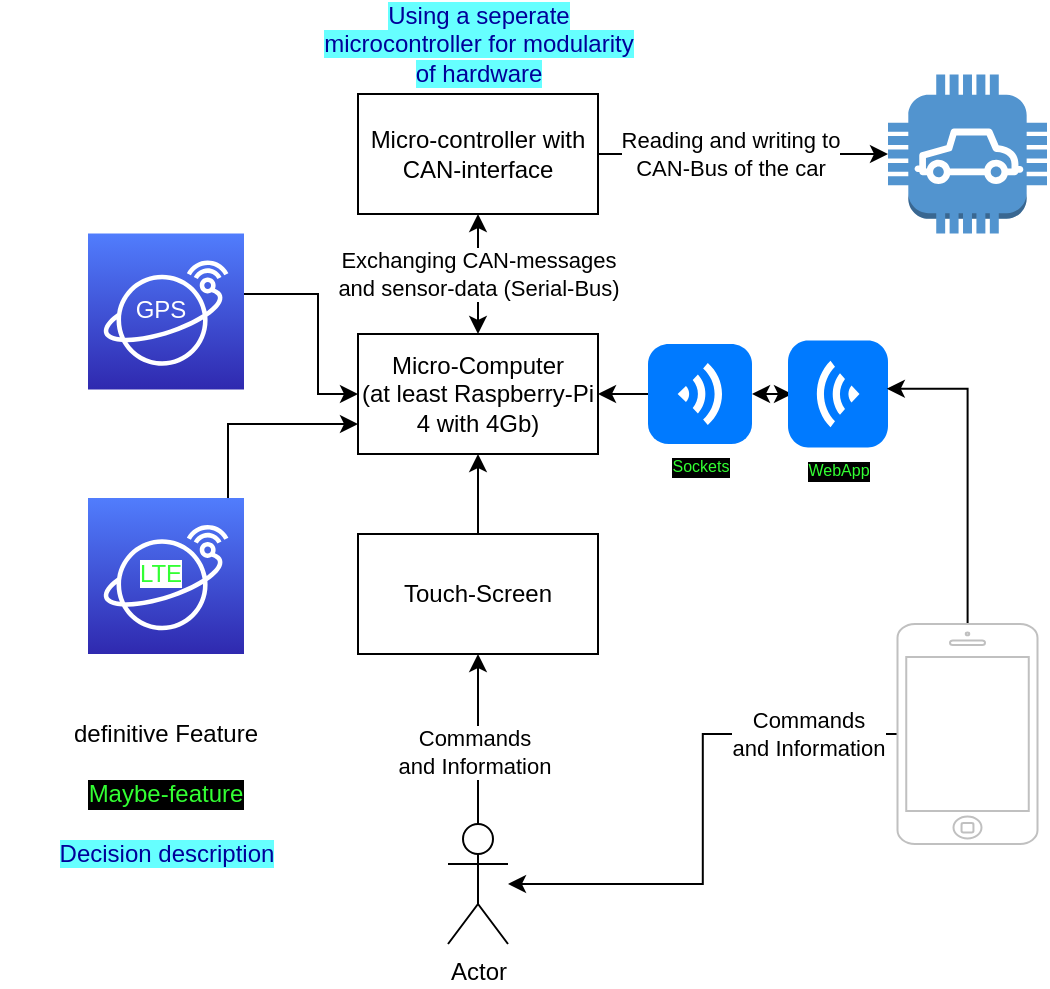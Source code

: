 <mxfile version="21.6.8" type="device" pages="2">
  <diagram name="Kontext-Sicht" id="t0sFgWNT8tQEyjmQq_ZU">
    <mxGraphModel dx="2058" dy="1188" grid="1" gridSize="10" guides="1" tooltips="1" connect="1" arrows="1" fold="1" page="1" pageScale="1" pageWidth="827" pageHeight="1169" math="0" shadow="0">
      <root>
        <mxCell id="0" />
        <mxCell id="1" parent="0" />
        <mxCell id="kug-5nJ1MY8cepRI4tOA-3" style="edgeStyle=orthogonalEdgeStyle;rounded=0;orthogonalLoop=1;jettySize=auto;html=1;" parent="1" source="kug-5nJ1MY8cepRI4tOA-1" target="kug-5nJ1MY8cepRI4tOA-2" edge="1">
          <mxGeometry relative="1" as="geometry" />
        </mxCell>
        <mxCell id="kug-5nJ1MY8cepRI4tOA-4" value="Commands&lt;br&gt;and Information" style="edgeLabel;html=1;align=center;verticalAlign=middle;resizable=0;points=[];" parent="kug-5nJ1MY8cepRI4tOA-3" vertex="1" connectable="0">
          <mxGeometry x="-0.153" y="2" relative="1" as="geometry">
            <mxPoint as="offset" />
          </mxGeometry>
        </mxCell>
        <mxCell id="kug-5nJ1MY8cepRI4tOA-1" value="Actor" style="shape=umlActor;verticalLabelPosition=bottom;verticalAlign=top;html=1;outlineConnect=0;" parent="1" vertex="1">
          <mxGeometry x="340" y="585" width="30" height="60" as="geometry" />
        </mxCell>
        <mxCell id="kug-5nJ1MY8cepRI4tOA-8" style="edgeStyle=orthogonalEdgeStyle;rounded=0;orthogonalLoop=1;jettySize=auto;html=1;" parent="1" source="kug-5nJ1MY8cepRI4tOA-2" target="kug-5nJ1MY8cepRI4tOA-5" edge="1">
          <mxGeometry relative="1" as="geometry" />
        </mxCell>
        <mxCell id="kug-5nJ1MY8cepRI4tOA-2" value="Touch-Screen" style="rounded=0;whiteSpace=wrap;html=1;" parent="1" vertex="1">
          <mxGeometry x="295" y="440" width="120" height="60" as="geometry" />
        </mxCell>
        <mxCell id="kug-5nJ1MY8cepRI4tOA-9" style="edgeStyle=orthogonalEdgeStyle;rounded=0;orthogonalLoop=1;jettySize=auto;html=1;entryX=0.5;entryY=1;entryDx=0;entryDy=0;startArrow=classic;startFill=1;" parent="1" source="kug-5nJ1MY8cepRI4tOA-5" target="kug-5nJ1MY8cepRI4tOA-7" edge="1">
          <mxGeometry relative="1" as="geometry" />
        </mxCell>
        <mxCell id="kug-5nJ1MY8cepRI4tOA-10" value="Exchanging CAN-messages&lt;br&gt;and sensor-data (Serial-Bus)" style="edgeLabel;html=1;align=center;verticalAlign=middle;resizable=0;points=[];" parent="kug-5nJ1MY8cepRI4tOA-9" vertex="1" connectable="0">
          <mxGeometry x="-0.3" y="-3" relative="1" as="geometry">
            <mxPoint x="-3" y="-9" as="offset" />
          </mxGeometry>
        </mxCell>
        <mxCell id="kug-5nJ1MY8cepRI4tOA-5" value="Micro-Computer&lt;br&gt;(at least Raspberry-Pi 4 with 4Gb)" style="rounded=0;whiteSpace=wrap;html=1;" parent="1" vertex="1">
          <mxGeometry x="295" y="340" width="120" height="60" as="geometry" />
        </mxCell>
        <mxCell id="kug-5nJ1MY8cepRI4tOA-12" style="edgeStyle=orthogonalEdgeStyle;rounded=0;orthogonalLoop=1;jettySize=auto;html=1;entryX=0;entryY=0.5;entryDx=0;entryDy=0;entryPerimeter=0;" parent="1" source="kug-5nJ1MY8cepRI4tOA-7" target="kug-5nJ1MY8cepRI4tOA-11" edge="1">
          <mxGeometry relative="1" as="geometry" />
        </mxCell>
        <mxCell id="kug-5nJ1MY8cepRI4tOA-13" value="Reading and writing to &lt;br&gt;CAN-Bus of the car" style="edgeLabel;html=1;align=center;verticalAlign=middle;resizable=0;points=[];" parent="kug-5nJ1MY8cepRI4tOA-12" vertex="1" connectable="0">
          <mxGeometry x="-0.331" y="-3" relative="1" as="geometry">
            <mxPoint x="17" y="-3" as="offset" />
          </mxGeometry>
        </mxCell>
        <mxCell id="kug-5nJ1MY8cepRI4tOA-7" value="Micro-controller with CAN-interface" style="rounded=0;whiteSpace=wrap;html=1;" parent="1" vertex="1">
          <mxGeometry x="295" y="220" width="120" height="60" as="geometry" />
        </mxCell>
        <mxCell id="kug-5nJ1MY8cepRI4tOA-11" value="" style="outlineConnect=0;dashed=0;verticalLabelPosition=bottom;verticalAlign=top;align=center;html=1;shape=mxgraph.aws3.car;fillColor=#5294CF;gradientColor=none;" parent="1" vertex="1">
          <mxGeometry x="560" y="210.25" width="79.5" height="79.5" as="geometry" />
        </mxCell>
        <mxCell id="bq3ROBO4nfzvavvYYUcx-4" value="" style="edgeStyle=orthogonalEdgeStyle;rounded=0;orthogonalLoop=1;jettySize=auto;html=1;entryX=0;entryY=0.5;entryDx=0;entryDy=0;" parent="1" source="bq3ROBO4nfzvavvYYUcx-2" target="kug-5nJ1MY8cepRI4tOA-5" edge="1">
          <mxGeometry relative="1" as="geometry">
            <Array as="points">
              <mxPoint x="275" y="320" />
              <mxPoint x="275" y="370" />
            </Array>
          </mxGeometry>
        </mxCell>
        <mxCell id="bq3ROBO4nfzvavvYYUcx-2" value="GPS" style="sketch=0;points=[[0,0,0],[0.25,0,0],[0.5,0,0],[0.75,0,0],[1,0,0],[0,1,0],[0.25,1,0],[0.5,1,0],[0.75,1,0],[1,1,0],[0,0.25,0],[0,0.5,0],[0,0.75,0],[1,0.25,0],[1,0.5,0],[1,0.75,0]];outlineConnect=0;fontColor=#FFFFFF;gradientColor=#517DFD;gradientDirection=north;fillColor=#2F29AF;strokeColor=#ffffff;dashed=0;verticalLabelPosition=bottom;verticalAlign=top;align=center;html=1;fontSize=12;fontStyle=0;aspect=fixed;shape=mxgraph.aws4.resourceIcon;resIcon=mxgraph.aws4.satellite;spacingTop=-54;spacingRight=6;" parent="1" vertex="1">
          <mxGeometry x="160" y="289.75" width="78" height="78" as="geometry" />
        </mxCell>
        <mxCell id="bq3ROBO4nfzvavvYYUcx-8" style="edgeStyle=orthogonalEdgeStyle;rounded=0;orthogonalLoop=1;jettySize=auto;html=1;entryX=0;entryY=0.75;entryDx=0;entryDy=0;" parent="1" source="bq3ROBO4nfzvavvYYUcx-6" target="kug-5nJ1MY8cepRI4tOA-5" edge="1">
          <mxGeometry relative="1" as="geometry">
            <Array as="points">
              <mxPoint x="230" y="385" />
            </Array>
          </mxGeometry>
        </mxCell>
        <mxCell id="bq3ROBO4nfzvavvYYUcx-6" value="LTE" style="sketch=0;points=[[0,0,0],[0.25,0,0],[0.5,0,0],[0.75,0,0],[1,0,0],[0,1,0],[0.25,1,0],[0.5,1,0],[0.75,1,0],[1,1,0],[0,0.25,0],[0,0.5,0],[0,0.75,0],[1,0.25,0],[1,0.5,0],[1,0.75,0]];outlineConnect=0;fontColor=#33FF33;gradientColor=#517DFD;gradientDirection=north;fillColor=#2F29AF;strokeColor=#ffffff;dashed=0;verticalLabelPosition=bottom;verticalAlign=top;align=center;html=1;fontSize=12;fontStyle=0;aspect=fixed;shape=mxgraph.aws4.resourceIcon;resIcon=mxgraph.aws4.satellite;spacingTop=-54;spacingRight=6;labelBackgroundColor=default;labelBorderColor=none;" parent="1" vertex="1">
          <mxGeometry x="160" y="422" width="78" height="78" as="geometry" />
        </mxCell>
        <mxCell id="bq3ROBO4nfzvavvYYUcx-7" value="&lt;font color=&quot;#33ff33&quot;&gt;Maybe-feature&lt;/font&gt;" style="text;html=1;strokeColor=none;fillColor=none;align=center;verticalAlign=middle;whiteSpace=wrap;rounded=0;labelBackgroundColor=#000000;" parent="1" vertex="1">
          <mxGeometry x="144" y="555" width="110" height="30" as="geometry" />
        </mxCell>
        <mxCell id="bq3ROBO4nfzvavvYYUcx-9" value="definitive Feature" style="text;html=1;strokeColor=none;fillColor=none;align=center;verticalAlign=middle;whiteSpace=wrap;rounded=0;" parent="1" vertex="1">
          <mxGeometry x="149" y="525" width="100" height="30" as="geometry" />
        </mxCell>
        <mxCell id="bq3ROBO4nfzvavvYYUcx-13" style="edgeStyle=orthogonalEdgeStyle;rounded=0;orthogonalLoop=1;jettySize=auto;html=1;" parent="1" source="bq3ROBO4nfzvavvYYUcx-10" target="kug-5nJ1MY8cepRI4tOA-5" edge="1">
          <mxGeometry relative="1" as="geometry" />
        </mxCell>
        <mxCell id="bq3ROBO4nfzvavvYYUcx-21" style="edgeStyle=orthogonalEdgeStyle;rounded=0;orthogonalLoop=1;jettySize=auto;html=1;startArrow=classic;startFill=1;" parent="1" source="bq3ROBO4nfzvavvYYUcx-10" target="bq3ROBO4nfzvavvYYUcx-14" edge="1">
          <mxGeometry relative="1" as="geometry" />
        </mxCell>
        <mxCell id="bq3ROBO4nfzvavvYYUcx-10" value="Sockets" style="html=1;strokeWidth=1;shadow=0;dashed=0;shape=mxgraph.ios7.misc.wifi;fillColor=#007AFF;strokeColor=none;buttonText=;strokeColor2=#222222;fontColor=#33FF33;fontSize=8;verticalLabelPosition=bottom;verticalAlign=top;align=center;sketch=0;direction=south;labelBackgroundColor=#000000;" parent="1" vertex="1">
          <mxGeometry x="440" y="345" width="52" height="50" as="geometry" />
        </mxCell>
        <mxCell id="bq3ROBO4nfzvavvYYUcx-14" value="WebApp" style="html=1;strokeWidth=1;shadow=0;dashed=0;shape=mxgraph.ios7.misc.wifi;fillColor=#007AFF;strokeColor=none;buttonText=;strokeColor2=#222222;fontColor=#33FF33;fontSize=8;verticalLabelPosition=bottom;verticalAlign=top;align=center;sketch=0;direction=north;labelBackgroundColor=#000000;" parent="1" vertex="1">
          <mxGeometry x="510" y="343.25" width="50" height="53.5" as="geometry" />
        </mxCell>
        <mxCell id="bq3ROBO4nfzvavvYYUcx-17" style="edgeStyle=orthogonalEdgeStyle;rounded=0;orthogonalLoop=1;jettySize=auto;html=1;entryX=0.549;entryY=0.988;entryDx=0;entryDy=0;entryPerimeter=0;" parent="1" source="bq3ROBO4nfzvavvYYUcx-16" target="bq3ROBO4nfzvavvYYUcx-14" edge="1">
          <mxGeometry relative="1" as="geometry">
            <Array as="points">
              <mxPoint x="600" y="367" />
            </Array>
          </mxGeometry>
        </mxCell>
        <mxCell id="bq3ROBO4nfzvavvYYUcx-18" style="edgeStyle=orthogonalEdgeStyle;rounded=0;orthogonalLoop=1;jettySize=auto;html=1;" parent="1" source="bq3ROBO4nfzvavvYYUcx-16" target="kug-5nJ1MY8cepRI4tOA-1" edge="1">
          <mxGeometry relative="1" as="geometry" />
        </mxCell>
        <mxCell id="bq3ROBO4nfzvavvYYUcx-19" value="Commands&lt;br&gt;and Information" style="edgeLabel;html=1;align=center;verticalAlign=middle;resizable=0;points=[];" parent="bq3ROBO4nfzvavvYYUcx-18" vertex="1" connectable="0">
          <mxGeometry x="-0.569" y="1" relative="1" as="geometry">
            <mxPoint x="13" y="-1" as="offset" />
          </mxGeometry>
        </mxCell>
        <mxCell id="bq3ROBO4nfzvavvYYUcx-16" value="" style="html=1;verticalLabelPosition=bottom;labelBackgroundColor=#ffffff;verticalAlign=top;shadow=0;dashed=0;strokeWidth=1;shape=mxgraph.ios7.misc.iphone;strokeColor=#c0c0c0;" parent="1" vertex="1">
          <mxGeometry x="564.75" y="485" width="70" height="110" as="geometry" />
        </mxCell>
        <mxCell id="1kwzuOJFV62ugtMtt7bk-1" value="&lt;font style=&quot;background-color: rgb(102, 255, 255);&quot; color=&quot;#000099&quot;&gt;Using a seperate microcontroller for modularity of hardware&lt;/font&gt;" style="text;html=1;strokeColor=none;fillColor=none;align=center;verticalAlign=middle;whiteSpace=wrap;rounded=0;" parent="1" vertex="1">
          <mxGeometry x="272.5" y="180.25" width="165" height="30" as="geometry" />
        </mxCell>
        <mxCell id="1kwzuOJFV62ugtMtt7bk-2" value="&lt;font color=&quot;#000099&quot;&gt;&lt;span style=&quot;background-color: rgb(102, 255, 255);&quot;&gt;Decision description&lt;/span&gt;&lt;/font&gt;" style="text;html=1;strokeColor=none;fillColor=none;align=center;verticalAlign=middle;whiteSpace=wrap;rounded=0;" parent="1" vertex="1">
          <mxGeometry x="116.5" y="584.5" width="165" height="30" as="geometry" />
        </mxCell>
      </root>
    </mxGraphModel>
  </diagram>
  <diagram id="3xzeAInlUBjt0OYzqVKU" name="Baustein-Sicht">
    <mxGraphModel dx="2058" dy="1188" grid="1" gridSize="10" guides="1" tooltips="1" connect="1" arrows="1" fold="1" page="1" pageScale="1" pageWidth="827" pageHeight="1169" math="0" shadow="0">
      <root>
        <mxCell id="0" />
        <mxCell id="1" parent="0" />
        <mxCell id="3JwKK_K20vSuEXQjIA8J-3" value="View" style="shape=module;align=left;spacingLeft=20;align=center;verticalAlign=top;whiteSpace=wrap;html=1;" parent="1" vertex="1">
          <mxGeometry x="354.41" y="640" width="91.18" height="40" as="geometry" />
        </mxCell>
        <mxCell id="-_PIp6c2TTKtGbvZO-v3-9" style="edgeStyle=orthogonalEdgeStyle;rounded=0;orthogonalLoop=1;jettySize=auto;html=1;entryX=0.5;entryY=1;entryDx=0;entryDy=0;" parent="1" source="3JwKK_K20vSuEXQjIA8J-4" target="-_PIp6c2TTKtGbvZO-v3-1" edge="1">
          <mxGeometry relative="1" as="geometry" />
        </mxCell>
        <mxCell id="3JwKK_K20vSuEXQjIA8J-4" value="Message-Manager" style="shape=module;align=left;spacingLeft=20;align=center;verticalAlign=top;whiteSpace=wrap;html=1;" parent="1" vertex="1">
          <mxGeometry x="353.82" y="450" width="91.18" height="40" as="geometry" />
        </mxCell>
        <mxCell id="-_PIp6c2TTKtGbvZO-v3-1" value="CAN-Transceiver&lt;br&gt;(Arduino c++)" style="shape=module;align=left;spacingLeft=20;align=center;verticalAlign=top;whiteSpace=wrap;html=1;" parent="1" vertex="1">
          <mxGeometry x="345.96" y="360" width="108.09" height="60" as="geometry" />
        </mxCell>
        <mxCell id="-_PIp6c2TTKtGbvZO-v3-2" value="" style="endArrow=none;html=1;rounded=0;" parent="1" edge="1">
          <mxGeometry width="50" height="50" relative="1" as="geometry">
            <mxPoint x="250" y="440" as="sourcePoint" />
            <mxPoint x="610" y="440" as="targetPoint" />
          </mxGeometry>
        </mxCell>
        <mxCell id="-_PIp6c2TTKtGbvZO-v3-3" value="" style="endArrow=none;html=1;rounded=0;" parent="1" edge="1">
          <mxGeometry width="50" height="50" relative="1" as="geometry">
            <mxPoint x="250" y="630" as="sourcePoint" />
            <mxPoint x="610" y="630" as="targetPoint" />
          </mxGeometry>
        </mxCell>
        <mxCell id="-_PIp6c2TTKtGbvZO-v3-4" value="Kommunikationsschicht" style="text;html=1;strokeColor=none;fillColor=none;align=center;verticalAlign=middle;whiteSpace=wrap;rounded=0;" parent="1" vertex="1">
          <mxGeometry x="580" y="410" width="130" height="30" as="geometry" />
        </mxCell>
        <mxCell id="-_PIp6c2TTKtGbvZO-v3-6" value="Präsentationsschicht" style="text;html=1;strokeColor=none;fillColor=none;align=center;verticalAlign=middle;whiteSpace=wrap;rounded=0;" parent="1" vertex="1">
          <mxGeometry x="590" y="630" width="110" height="30" as="geometry" />
        </mxCell>
        <mxCell id="-_PIp6c2TTKtGbvZO-v3-7" value="Verarbeitungsschicht" style="text;html=1;strokeColor=none;fillColor=none;align=center;verticalAlign=middle;whiteSpace=wrap;rounded=0;" parent="1" vertex="1">
          <mxGeometry x="590" y="590" width="110" height="30" as="geometry" />
        </mxCell>
        <mxCell id="S5E4gUCanQm0yQMCbTIP-7" style="edgeStyle=orthogonalEdgeStyle;rounded=0;orthogonalLoop=1;jettySize=auto;html=1;entryX=0;entryY=0;entryDx=0;entryDy=35;entryPerimeter=0;startArrow=classic;startFill=1;" parent="1" source="-_PIp6c2TTKtGbvZO-v3-10" target="S5E4gUCanQm0yQMCbTIP-4" edge="1">
          <mxGeometry relative="1" as="geometry" />
        </mxCell>
        <mxCell id="S5E4gUCanQm0yQMCbTIP-17" style="edgeStyle=orthogonalEdgeStyle;rounded=0;orthogonalLoop=1;jettySize=auto;html=1;entryX=0;entryY=0;entryDx=0;entryDy=35;entryPerimeter=0;startArrow=classic;startFill=1;" parent="1" source="-_PIp6c2TTKtGbvZO-v3-10" target="3JwKK_K20vSuEXQjIA8J-3" edge="1">
          <mxGeometry relative="1" as="geometry">
            <Array as="points">
              <mxPoint x="270" y="675" />
            </Array>
          </mxGeometry>
        </mxCell>
        <mxCell id="-_PIp6c2TTKtGbvZO-v3-10" value="Input&lt;br&gt;Manager" style="shape=module;align=left;spacingLeft=20;align=center;verticalAlign=top;whiteSpace=wrap;html=1;" parent="1" vertex="1">
          <mxGeometry x="220" y="515" width="90" height="40" as="geometry" />
        </mxCell>
        <mxCell id="S5E4gUCanQm0yQMCbTIP-16" style="edgeStyle=orthogonalEdgeStyle;rounded=0;orthogonalLoop=1;jettySize=auto;html=1;exitX=0.5;exitY=0;exitDx=0;exitDy=0;entryX=1;entryY=0.5;entryDx=0;entryDy=0;startArrow=classic;startFill=1;" parent="1" source="S5E4gUCanQm0yQMCbTIP-1" target="S5E4gUCanQm0yQMCbTIP-4" edge="1">
          <mxGeometry relative="1" as="geometry">
            <Array as="points">
              <mxPoint x="534" y="550" />
              <mxPoint x="460" y="550" />
              <mxPoint x="460" y="535" />
            </Array>
          </mxGeometry>
        </mxCell>
        <mxCell id="S5E4gUCanQm0yQMCbTIP-1" value="Air-conditioning Control" style="shape=module;align=left;spacingLeft=20;align=center;verticalAlign=top;whiteSpace=wrap;html=1;" parent="1" vertex="1">
          <mxGeometry x="488.23" y="560" width="91.18" height="50" as="geometry" />
        </mxCell>
        <mxCell id="S5E4gUCanQm0yQMCbTIP-18" style="edgeStyle=orthogonalEdgeStyle;rounded=0;orthogonalLoop=1;jettySize=auto;html=1;entryX=0.5;entryY=1;entryDx=0;entryDy=0;startArrow=classic;startFill=1;" parent="1" source="S5E4gUCanQm0yQMCbTIP-4" target="3JwKK_K20vSuEXQjIA8J-4" edge="1">
          <mxGeometry relative="1" as="geometry" />
        </mxCell>
        <mxCell id="S5E4gUCanQm0yQMCbTIP-4" value="Event&lt;br&gt;Manager&lt;br&gt;(Multiprocess)" style="shape=module;align=left;spacingLeft=20;align=center;verticalAlign=top;whiteSpace=wrap;html=1;" parent="1" vertex="1">
          <mxGeometry x="348.82" y="510" width="101.18" height="50" as="geometry" />
        </mxCell>
        <mxCell id="S5E4gUCanQm0yQMCbTIP-14" style="edgeStyle=orthogonalEdgeStyle;rounded=0;orthogonalLoop=1;jettySize=auto;html=1;entryX=0.5;entryY=1;entryDx=0;entryDy=0;startArrow=classic;startFill=1;" parent="1" source="S5E4gUCanQm0yQMCbTIP-10" target="S5E4gUCanQm0yQMCbTIP-4" edge="1">
          <mxGeometry relative="1" as="geometry" />
        </mxCell>
        <mxCell id="S5E4gUCanQm0yQMCbTIP-15" style="edgeStyle=orthogonalEdgeStyle;rounded=0;orthogonalLoop=1;jettySize=auto;html=1;exitX=0.5;exitY=1;exitDx=0;exitDy=0;entryX=0.5;entryY=0;entryDx=0;entryDy=0;" parent="1" source="S5E4gUCanQm0yQMCbTIP-10" target="3JwKK_K20vSuEXQjIA8J-3" edge="1">
          <mxGeometry relative="1" as="geometry" />
        </mxCell>
        <mxCell id="S5E4gUCanQm0yQMCbTIP-10" value="View&lt;br&gt;Controller" style="shape=module;align=left;spacingLeft=20;align=center;verticalAlign=top;whiteSpace=wrap;html=1;" parent="1" vertex="1">
          <mxGeometry x="354.41" y="580" width="90" height="40" as="geometry" />
        </mxCell>
        <mxCell id="oM6zgwTeDhsFfz0m470S-3" style="edgeStyle=orthogonalEdgeStyle;rounded=0;orthogonalLoop=1;jettySize=auto;html=1;exitX=0.5;exitY=1;exitDx=0;exitDy=0;entryX=1;entryY=0.5;entryDx=0;entryDy=0;startArrow=classic;startFill=1;" parent="1" source="oM6zgwTeDhsFfz0m470S-2" target="S5E4gUCanQm0yQMCbTIP-4" edge="1">
          <mxGeometry relative="1" as="geometry">
            <Array as="points">
              <mxPoint x="534" y="520" />
              <mxPoint x="460" y="520" />
              <mxPoint x="460" y="535" />
            </Array>
          </mxGeometry>
        </mxCell>
        <mxCell id="oM6zgwTeDhsFfz0m470S-2" value="Navigation" style="shape=module;align=left;spacingLeft=20;align=center;verticalAlign=top;whiteSpace=wrap;html=1;" parent="1" vertex="1">
          <mxGeometry x="488.82" y="470" width="90" height="40" as="geometry" />
        </mxCell>
        <mxCell id="RohywoqWU4snA6dRgrmz-2" style="edgeStyle=orthogonalEdgeStyle;rounded=0;orthogonalLoop=1;jettySize=auto;html=1;entryX=1;entryY=0.5;entryDx=0;entryDy=0;startArrow=classic;startFill=1;" parent="1" source="RohywoqWU4snA6dRgrmz-1" target="S5E4gUCanQm0yQMCbTIP-4" edge="1">
          <mxGeometry relative="1" as="geometry">
            <Array as="points">
              <mxPoint x="645" y="535" />
            </Array>
          </mxGeometry>
        </mxCell>
        <mxCell id="RohywoqWU4snA6dRgrmz-1" value="Trip&lt;br&gt;Information" style="shape=module;align=left;spacingLeft=20;align=center;verticalAlign=top;whiteSpace=wrap;html=1;" parent="1" vertex="1">
          <mxGeometry x="600" y="470" width="90" height="40" as="geometry" />
        </mxCell>
      </root>
    </mxGraphModel>
  </diagram>
</mxfile>
